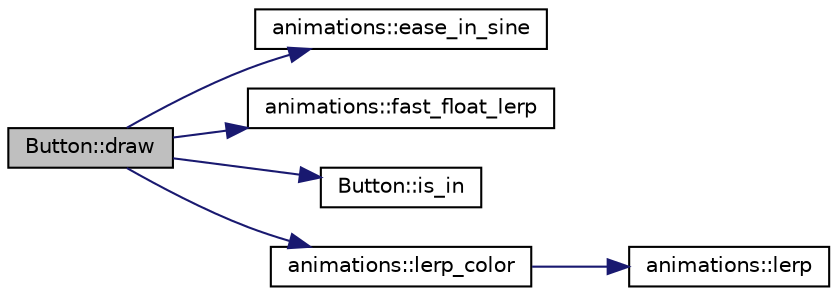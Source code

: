 digraph "Button::draw"
{
 // LATEX_PDF_SIZE
  edge [fontname="Helvetica",fontsize="10",labelfontname="Helvetica",labelfontsize="10"];
  node [fontname="Helvetica",fontsize="10",shape=record];
  rankdir="LR";
  Node1 [label="Button::draw",height=0.2,width=0.4,color="black", fillcolor="grey75", style="filled", fontcolor="black",tooltip=" "];
  Node1 -> Node2 [color="midnightblue",fontsize="10",style="solid",fontname="Helvetica"];
  Node2 [label="animations::ease_in_sine",height=0.2,width=0.4,color="black", fillcolor="white", style="filled",URL="$namespaceanimations.html#a7708264eb1c6654bda9a3111b7455ff3",tooltip=" "];
  Node1 -> Node3 [color="midnightblue",fontsize="10",style="solid",fontname="Helvetica"];
  Node3 [label="animations::fast_float_lerp",height=0.2,width=0.4,color="black", fillcolor="white", style="filled",URL="$namespaceanimations.html#a6e4cf800b259da30aaa17ba400e2853b",tooltip=" "];
  Node1 -> Node4 [color="midnightblue",fontsize="10",style="solid",fontname="Helvetica"];
  Node4 [label="Button::is_in",height=0.2,width=0.4,color="black", fillcolor="white", style="filled",URL="$class_button.html#a75d138f793dae468543d1af6fd230206",tooltip=" "];
  Node1 -> Node5 [color="midnightblue",fontsize="10",style="solid",fontname="Helvetica"];
  Node5 [label="animations::lerp_color",height=0.2,width=0.4,color="black", fillcolor="white", style="filled",URL="$namespaceanimations.html#a320eb56331dceb8bf73f359a5f554b39",tooltip=" "];
  Node5 -> Node6 [color="midnightblue",fontsize="10",style="solid",fontname="Helvetica"];
  Node6 [label="animations::lerp",height=0.2,width=0.4,color="black", fillcolor="white", style="filled",URL="$namespaceanimations.html#a005a32f860e5e4988a17106a24221009",tooltip=" "];
}
